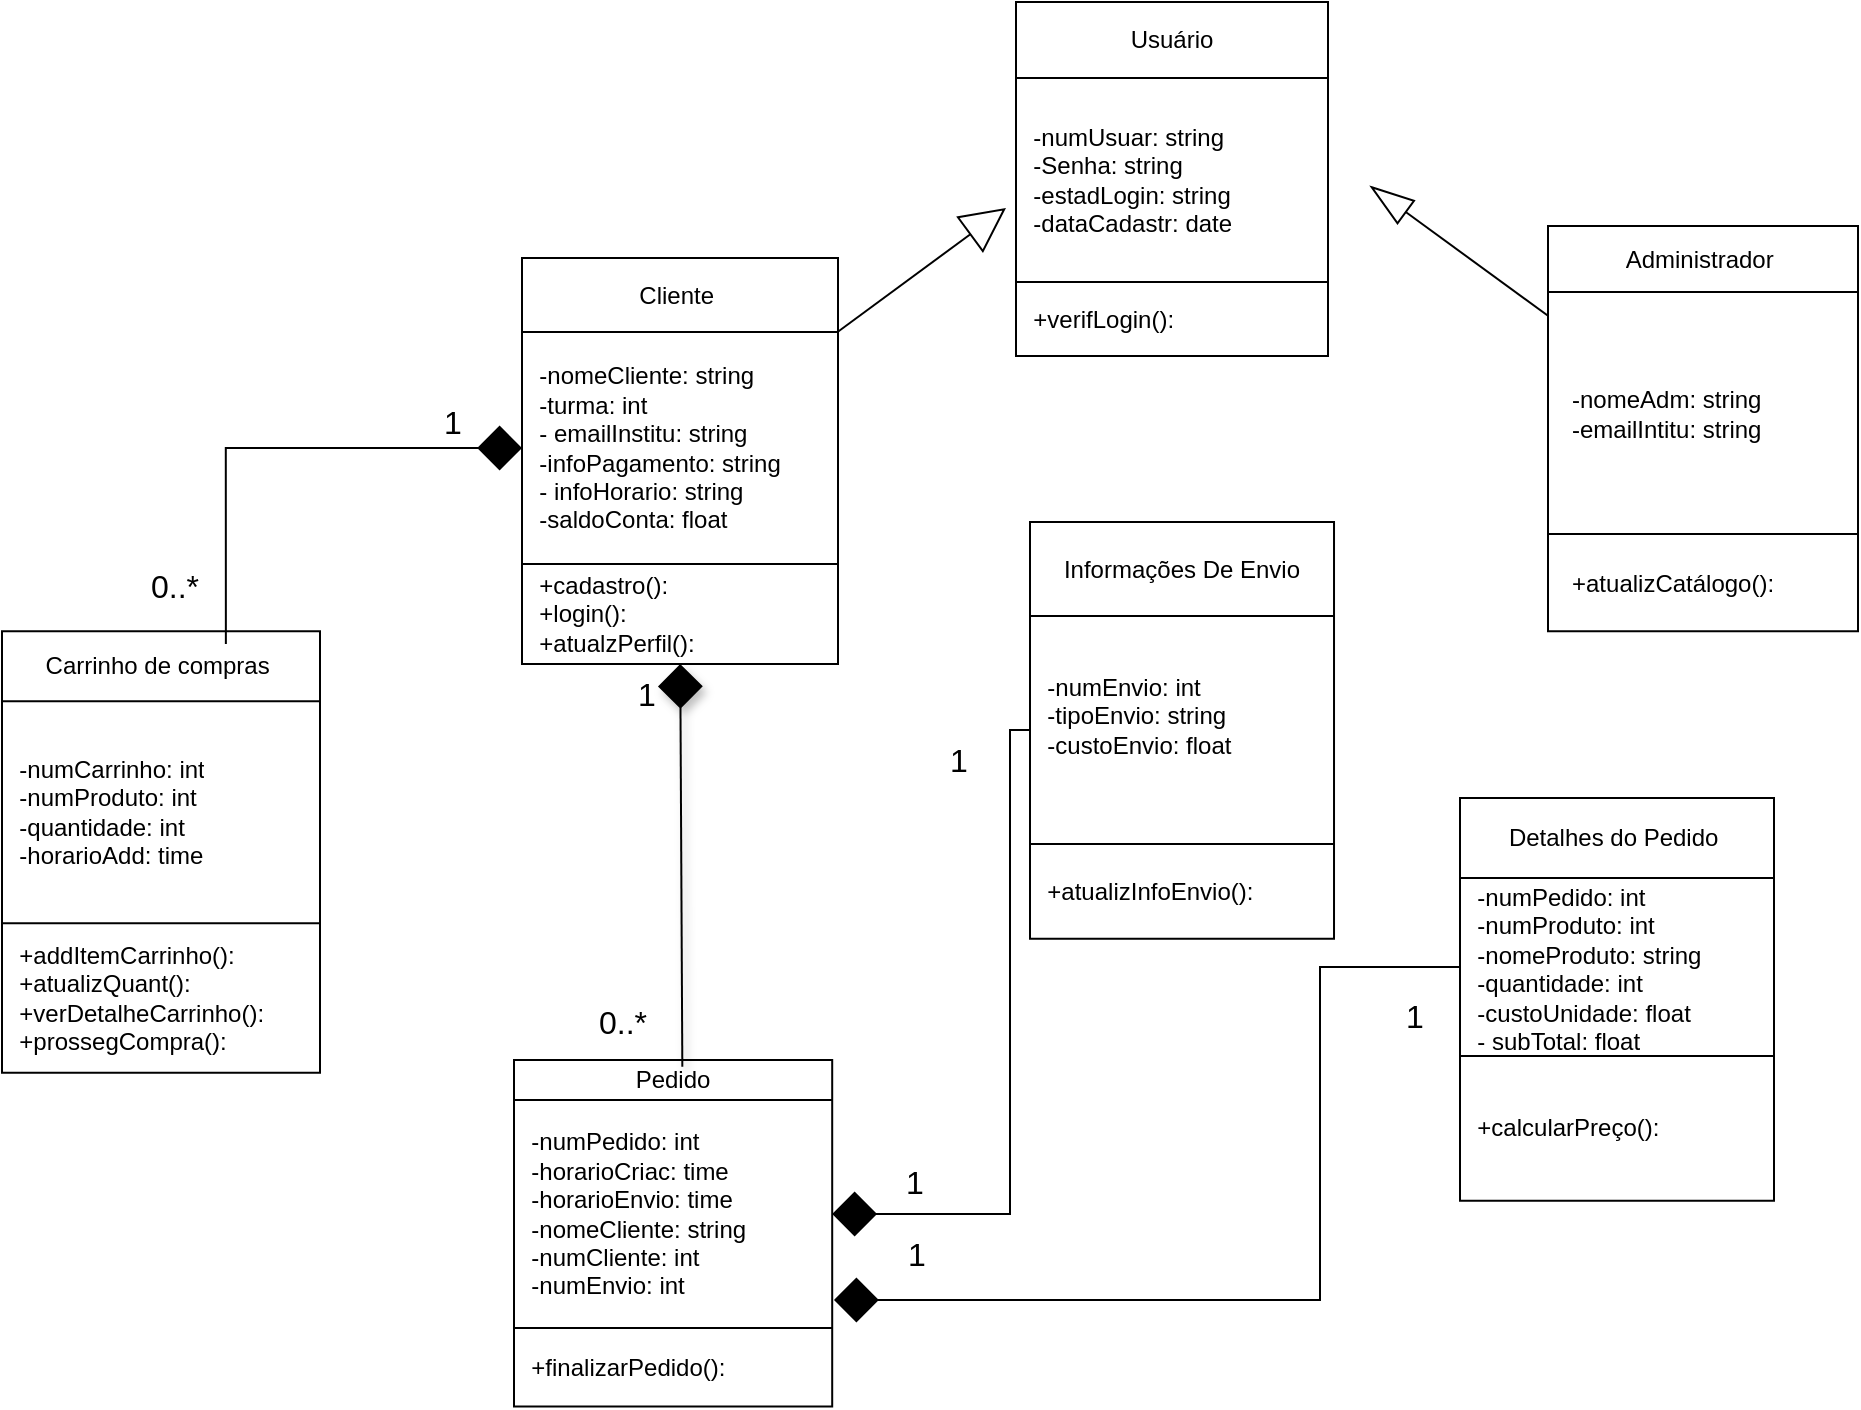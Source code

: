 <mxfile version="28.2.7">
  <diagram name="Página-2" id="g81KhQcu8tYgNyykIX9O">
    <mxGraphModel dx="1426" dy="777" grid="1" gridSize="10" guides="1" tooltips="1" connect="1" arrows="1" fold="1" page="1" pageScale="1" pageWidth="827" pageHeight="1169" math="0" shadow="0">
      <root>
        <mxCell id="0" />
        <mxCell id="1" parent="0" />
        <mxCell id="vfF3qjRgKQr_32k6vTMR-1" style="edgeStyle=none;curved=1;rounded=0;orthogonalLoop=1;jettySize=auto;html=1;fontSize=12;startSize=20;endSize=20;endArrow=blockThin;endFill=0;" edge="1" parent="1" source="vfF3qjRgKQr_32k6vTMR-2">
          <mxGeometry relative="1" as="geometry">
            <mxPoint x="724" y="132" as="targetPoint" />
          </mxGeometry>
        </mxCell>
        <mxCell id="vfF3qjRgKQr_32k6vTMR-2" value="" style="shape=table;startSize=0;container=1;collapsible=0;childLayout=tableLayout;" vertex="1" parent="1">
          <mxGeometry x="813" y="152" width="155" height="202.66" as="geometry" />
        </mxCell>
        <mxCell id="vfF3qjRgKQr_32k6vTMR-3" value="" style="shape=tableRow;horizontal=0;startSize=0;swimlaneHead=0;swimlaneBody=0;strokeColor=inherit;top=0;left=0;bottom=0;right=0;collapsible=0;dropTarget=0;fillColor=none;points=[[0,0.5],[1,0.5]];portConstraint=eastwest;" vertex="1" parent="vfF3qjRgKQr_32k6vTMR-2">
          <mxGeometry width="155" height="33" as="geometry" />
        </mxCell>
        <mxCell id="vfF3qjRgKQr_32k6vTMR-4" value="Administrador&amp;nbsp;" style="shape=partialRectangle;html=1;whiteSpace=wrap;connectable=0;strokeColor=inherit;overflow=hidden;fillColor=none;top=0;left=0;bottom=0;right=0;pointerEvents=1;" vertex="1" parent="vfF3qjRgKQr_32k6vTMR-3">
          <mxGeometry width="155" height="33" as="geometry">
            <mxRectangle width="155" height="33" as="alternateBounds" />
          </mxGeometry>
        </mxCell>
        <mxCell id="vfF3qjRgKQr_32k6vTMR-5" value="" style="shape=tableRow;horizontal=0;startSize=0;swimlaneHead=0;swimlaneBody=0;strokeColor=inherit;top=0;left=0;bottom=0;right=0;collapsible=0;dropTarget=0;fillColor=none;points=[[0,0.5],[1,0.5]];portConstraint=eastwest;" vertex="1" parent="vfF3qjRgKQr_32k6vTMR-2">
          <mxGeometry y="33" width="155" height="121" as="geometry" />
        </mxCell>
        <mxCell id="vfF3qjRgKQr_32k6vTMR-6" value="&amp;nbsp; &amp;nbsp;-nomeAdm: string&lt;div&gt;&amp;nbsp; &amp;nbsp;-emailIntitu: string&lt;/div&gt;" style="shape=partialRectangle;html=1;whiteSpace=wrap;connectable=0;strokeColor=inherit;overflow=hidden;fillColor=none;top=0;left=0;bottom=0;right=0;pointerEvents=1;align=left;" vertex="1" parent="vfF3qjRgKQr_32k6vTMR-5">
          <mxGeometry width="155" height="121" as="geometry">
            <mxRectangle width="155" height="121" as="alternateBounds" />
          </mxGeometry>
        </mxCell>
        <mxCell id="vfF3qjRgKQr_32k6vTMR-7" value="" style="shape=tableRow;horizontal=0;startSize=0;swimlaneHead=0;swimlaneBody=0;strokeColor=inherit;top=0;left=0;bottom=0;right=0;collapsible=0;dropTarget=0;fillColor=none;points=[[0,0.5],[1,0.5]];portConstraint=eastwest;" vertex="1" parent="vfF3qjRgKQr_32k6vTMR-2">
          <mxGeometry y="154" width="155" height="49" as="geometry" />
        </mxCell>
        <mxCell id="vfF3qjRgKQr_32k6vTMR-8" value="&amp;nbsp; &amp;nbsp;+atualizCatálogo():" style="shape=partialRectangle;html=1;whiteSpace=wrap;connectable=0;strokeColor=inherit;overflow=hidden;fillColor=none;top=0;left=0;bottom=0;right=0;pointerEvents=1;align=left;" vertex="1" parent="vfF3qjRgKQr_32k6vTMR-7">
          <mxGeometry width="155" height="49" as="geometry">
            <mxRectangle width="155" height="49" as="alternateBounds" />
          </mxGeometry>
        </mxCell>
        <mxCell id="vfF3qjRgKQr_32k6vTMR-9" value="" style="shape=table;startSize=0;container=1;collapsible=0;childLayout=tableLayout;" vertex="1" parent="1">
          <mxGeometry x="300" y="168" width="158" height="202.969" as="geometry" />
        </mxCell>
        <mxCell id="vfF3qjRgKQr_32k6vTMR-10" value="" style="shape=tableRow;horizontal=0;startSize=0;swimlaneHead=0;swimlaneBody=0;strokeColor=inherit;top=0;left=0;bottom=0;right=0;collapsible=0;dropTarget=0;fillColor=none;points=[[0,0.5],[1,0.5]];portConstraint=eastwest;" vertex="1" parent="vfF3qjRgKQr_32k6vTMR-9">
          <mxGeometry width="158" height="37" as="geometry" />
        </mxCell>
        <mxCell id="vfF3qjRgKQr_32k6vTMR-11" value="Cliente&amp;nbsp;" style="shape=partialRectangle;html=1;whiteSpace=wrap;connectable=0;strokeColor=inherit;overflow=hidden;fillColor=none;top=0;left=0;bottom=0;right=0;pointerEvents=1;" vertex="1" parent="vfF3qjRgKQr_32k6vTMR-10">
          <mxGeometry width="158" height="37" as="geometry">
            <mxRectangle width="158" height="37" as="alternateBounds" />
          </mxGeometry>
        </mxCell>
        <mxCell id="vfF3qjRgKQr_32k6vTMR-12" value="" style="shape=tableRow;horizontal=0;startSize=0;swimlaneHead=0;swimlaneBody=0;strokeColor=inherit;top=0;left=0;bottom=0;right=0;collapsible=0;dropTarget=0;fillColor=none;points=[[0,0.5],[1,0.5]];portConstraint=eastwest;" vertex="1" parent="vfF3qjRgKQr_32k6vTMR-9">
          <mxGeometry y="37" width="158" height="116" as="geometry" />
        </mxCell>
        <mxCell id="vfF3qjRgKQr_32k6vTMR-13" value="&amp;nbsp; -nomeCliente: string&lt;div&gt;&amp;nbsp; -turma: int&lt;br&gt;&lt;div&gt;&amp;nbsp; - emailInstitu: string&lt;/div&gt;&lt;div&gt;&amp;nbsp; -infoPagamento: string&lt;/div&gt;&lt;div&gt;&amp;nbsp; - infoHorario: string&lt;/div&gt;&lt;div&gt;&amp;nbsp; -saldoConta: float&lt;/div&gt;&lt;/div&gt;" style="shape=partialRectangle;html=1;whiteSpace=wrap;connectable=0;strokeColor=inherit;overflow=hidden;fillColor=none;top=0;left=0;bottom=0;right=0;pointerEvents=1;align=left;" vertex="1" parent="vfF3qjRgKQr_32k6vTMR-12">
          <mxGeometry width="158" height="116" as="geometry">
            <mxRectangle width="158" height="116" as="alternateBounds" />
          </mxGeometry>
        </mxCell>
        <mxCell id="vfF3qjRgKQr_32k6vTMR-14" value="" style="shape=tableRow;horizontal=0;startSize=0;swimlaneHead=0;swimlaneBody=0;strokeColor=inherit;top=0;left=0;bottom=0;right=0;collapsible=0;dropTarget=0;fillColor=none;points=[[0,0.5],[1,0.5]];portConstraint=eastwest;" vertex="1" parent="vfF3qjRgKQr_32k6vTMR-9">
          <mxGeometry y="153" width="158" height="50" as="geometry" />
        </mxCell>
        <mxCell id="vfF3qjRgKQr_32k6vTMR-15" value="&amp;nbsp; +cadastro():&lt;div&gt;&amp;nbsp; +login():&lt;/div&gt;&lt;div&gt;&amp;nbsp; +atualzPerfil():&lt;/div&gt;" style="shape=partialRectangle;html=1;whiteSpace=wrap;connectable=0;strokeColor=inherit;overflow=hidden;fillColor=none;top=0;left=0;bottom=0;right=0;pointerEvents=1;align=left;" vertex="1" parent="vfF3qjRgKQr_32k6vTMR-14">
          <mxGeometry width="158" height="50" as="geometry">
            <mxRectangle width="158" height="50" as="alternateBounds" />
          </mxGeometry>
        </mxCell>
        <mxCell id="vfF3qjRgKQr_32k6vTMR-16" value="" style="shape=table;startSize=0;container=1;collapsible=0;childLayout=tableLayout;" vertex="1" parent="1">
          <mxGeometry x="547" y="40" width="156" height="176.982" as="geometry" />
        </mxCell>
        <mxCell id="vfF3qjRgKQr_32k6vTMR-17" style="shape=tableRow;horizontal=0;startSize=0;swimlaneHead=0;swimlaneBody=0;strokeColor=inherit;top=0;left=0;bottom=0;right=0;collapsible=0;dropTarget=0;fillColor=none;points=[[0,0.5],[1,0.5]];portConstraint=eastwest;" vertex="1" parent="vfF3qjRgKQr_32k6vTMR-16">
          <mxGeometry width="156" height="38" as="geometry" />
        </mxCell>
        <mxCell id="vfF3qjRgKQr_32k6vTMR-18" value="Usuário" style="shape=partialRectangle;html=1;whiteSpace=wrap;connectable=0;strokeColor=inherit;overflow=hidden;fillColor=none;top=0;left=0;bottom=0;right=0;pointerEvents=1;" vertex="1" parent="vfF3qjRgKQr_32k6vTMR-17">
          <mxGeometry width="156" height="38" as="geometry">
            <mxRectangle width="156" height="38" as="alternateBounds" />
          </mxGeometry>
        </mxCell>
        <mxCell id="vfF3qjRgKQr_32k6vTMR-19" style="shape=tableRow;horizontal=0;startSize=0;swimlaneHead=0;swimlaneBody=0;strokeColor=inherit;top=0;left=0;bottom=0;right=0;collapsible=0;dropTarget=0;fillColor=none;points=[[0,0.5],[1,0.5]];portConstraint=eastwest;" vertex="1" parent="vfF3qjRgKQr_32k6vTMR-16">
          <mxGeometry y="38" width="156" height="102" as="geometry" />
        </mxCell>
        <mxCell id="vfF3qjRgKQr_32k6vTMR-20" value="&lt;div style=&quot;&quot;&gt;&lt;span style=&quot;background-color: transparent; color: light-dark(rgb(0, 0, 0), rgb(255, 255, 255));&quot;&gt;&amp;nbsp; -numUsuar: string&lt;/span&gt;&lt;/div&gt;&lt;div style=&quot;&quot;&gt;&lt;span style=&quot;background-color: transparent; color: light-dark(rgb(0, 0, 0), rgb(255, 255, 255));&quot;&gt;&amp;nbsp; -Senha: string&amp;nbsp; &amp;nbsp; &amp;nbsp; &amp;nbsp;&lt;/span&gt;&lt;/div&gt;&lt;div style=&quot;&quot;&gt;&amp;nbsp; -estadLogin: string&lt;/div&gt;&lt;div style=&quot;&quot;&gt;&amp;nbsp; -dataCadastr: date&lt;/div&gt;" style="shape=partialRectangle;html=1;whiteSpace=wrap;connectable=0;strokeColor=inherit;overflow=hidden;fillColor=none;top=0;left=0;bottom=0;right=0;pointerEvents=1;align=left;" vertex="1" parent="vfF3qjRgKQr_32k6vTMR-19">
          <mxGeometry width="156" height="102" as="geometry">
            <mxRectangle width="156" height="102" as="alternateBounds" />
          </mxGeometry>
        </mxCell>
        <mxCell id="vfF3qjRgKQr_32k6vTMR-21" value="" style="shape=tableRow;horizontal=0;startSize=0;swimlaneHead=0;swimlaneBody=0;strokeColor=inherit;top=0;left=0;bottom=0;right=0;collapsible=0;dropTarget=0;fillColor=none;points=[[0,0.5],[1,0.5]];portConstraint=eastwest;" vertex="1" parent="vfF3qjRgKQr_32k6vTMR-16">
          <mxGeometry y="140" width="156" height="37" as="geometry" />
        </mxCell>
        <mxCell id="vfF3qjRgKQr_32k6vTMR-22" value="&amp;nbsp; +verifLogin():" style="shape=partialRectangle;html=1;whiteSpace=wrap;connectable=0;strokeColor=inherit;overflow=hidden;fillColor=none;top=0;left=0;bottom=0;right=0;pointerEvents=1;align=left;" vertex="1" parent="vfF3qjRgKQr_32k6vTMR-21">
          <mxGeometry width="156" height="37" as="geometry">
            <mxRectangle width="156" height="37" as="alternateBounds" />
          </mxGeometry>
        </mxCell>
        <mxCell id="vfF3qjRgKQr_32k6vTMR-23" value="" style="shape=table;startSize=0;container=1;collapsible=0;childLayout=tableLayout;" vertex="1" parent="1">
          <mxGeometry x="40" y="354.66" width="159" height="220.77" as="geometry" />
        </mxCell>
        <mxCell id="vfF3qjRgKQr_32k6vTMR-24" value="" style="shape=tableRow;horizontal=0;startSize=0;swimlaneHead=0;swimlaneBody=0;strokeColor=inherit;top=0;left=0;bottom=0;right=0;collapsible=0;dropTarget=0;fillColor=none;points=[[0,0.5],[1,0.5]];portConstraint=eastwest;" vertex="1" parent="vfF3qjRgKQr_32k6vTMR-23">
          <mxGeometry width="159" height="35" as="geometry" />
        </mxCell>
        <mxCell id="vfF3qjRgKQr_32k6vTMR-25" value="Carrinho de compras&amp;nbsp;" style="shape=partialRectangle;html=1;whiteSpace=wrap;connectable=0;strokeColor=inherit;overflow=hidden;fillColor=none;top=0;left=0;bottom=0;right=0;pointerEvents=1;" vertex="1" parent="vfF3qjRgKQr_32k6vTMR-24">
          <mxGeometry width="159" height="35" as="geometry">
            <mxRectangle width="159" height="35" as="alternateBounds" />
          </mxGeometry>
        </mxCell>
        <mxCell id="vfF3qjRgKQr_32k6vTMR-26" value="" style="shape=tableRow;horizontal=0;startSize=0;swimlaneHead=0;swimlaneBody=0;strokeColor=inherit;top=0;left=0;bottom=0;right=0;collapsible=0;dropTarget=0;fillColor=none;points=[[0,0.5],[1,0.5]];portConstraint=eastwest;" vertex="1" parent="vfF3qjRgKQr_32k6vTMR-23">
          <mxGeometry y="35" width="159" height="111" as="geometry" />
        </mxCell>
        <mxCell id="vfF3qjRgKQr_32k6vTMR-27" value="&amp;nbsp; -numCarrinho: int&lt;div&gt;&amp;nbsp; -numProduto: int&lt;/div&gt;&lt;div&gt;&amp;nbsp; -quantidade: int&lt;/div&gt;&lt;div&gt;&amp;nbsp; -horarioAdd: time&lt;/div&gt;" style="shape=partialRectangle;html=1;whiteSpace=wrap;connectable=0;strokeColor=inherit;overflow=hidden;fillColor=none;top=0;left=0;bottom=0;right=0;pointerEvents=1;align=left;" vertex="1" parent="vfF3qjRgKQr_32k6vTMR-26">
          <mxGeometry width="159" height="111" as="geometry">
            <mxRectangle width="159" height="111" as="alternateBounds" />
          </mxGeometry>
        </mxCell>
        <mxCell id="vfF3qjRgKQr_32k6vTMR-28" value="" style="shape=tableRow;horizontal=0;startSize=0;swimlaneHead=0;swimlaneBody=0;strokeColor=inherit;top=0;left=0;bottom=0;right=0;collapsible=0;dropTarget=0;fillColor=none;points=[[0,0.5],[1,0.5]];portConstraint=eastwest;" vertex="1" parent="vfF3qjRgKQr_32k6vTMR-23">
          <mxGeometry y="146" width="159" height="75" as="geometry" />
        </mxCell>
        <mxCell id="vfF3qjRgKQr_32k6vTMR-29" value="&amp;nbsp; +addItemCarrinho():&lt;div&gt;&amp;nbsp; +atualizQuant():&lt;/div&gt;&lt;div&gt;&amp;nbsp; +verDetalheCarrinho():&lt;/div&gt;&lt;div&gt;&amp;nbsp; +prossegCompra():&lt;/div&gt;" style="shape=partialRectangle;html=1;whiteSpace=wrap;connectable=0;strokeColor=inherit;overflow=hidden;fillColor=none;top=0;left=0;bottom=0;right=0;pointerEvents=1;align=left;" vertex="1" parent="vfF3qjRgKQr_32k6vTMR-28">
          <mxGeometry width="159" height="75" as="geometry">
            <mxRectangle width="159" height="75" as="alternateBounds" />
          </mxGeometry>
        </mxCell>
        <mxCell id="vfF3qjRgKQr_32k6vTMR-30" value="" style="shape=table;startSize=0;container=1;collapsible=0;childLayout=tableLayout;" vertex="1" parent="1">
          <mxGeometry x="296" y="569" width="159.101" height="173.21" as="geometry" />
        </mxCell>
        <mxCell id="vfF3qjRgKQr_32k6vTMR-31" value="" style="shape=tableRow;horizontal=0;startSize=0;swimlaneHead=0;swimlaneBody=0;strokeColor=inherit;top=0;left=0;bottom=0;right=0;collapsible=0;dropTarget=0;fillColor=none;points=[[0,0.5],[1,0.5]];portConstraint=eastwest;" vertex="1" parent="vfF3qjRgKQr_32k6vTMR-30">
          <mxGeometry width="159.101" height="20" as="geometry" />
        </mxCell>
        <mxCell id="vfF3qjRgKQr_32k6vTMR-32" value="Pedido" style="shape=partialRectangle;html=1;whiteSpace=wrap;connectable=0;strokeColor=inherit;overflow=hidden;fillColor=none;top=0;left=0;bottom=0;right=0;pointerEvents=1;" vertex="1" parent="vfF3qjRgKQr_32k6vTMR-31">
          <mxGeometry width="159" height="20" as="geometry">
            <mxRectangle width="159" height="20" as="alternateBounds" />
          </mxGeometry>
        </mxCell>
        <mxCell id="vfF3qjRgKQr_32k6vTMR-33" value="" style="shape=tableRow;horizontal=0;startSize=0;swimlaneHead=0;swimlaneBody=0;strokeColor=inherit;top=0;left=0;bottom=0;right=0;collapsible=0;dropTarget=0;fillColor=none;points=[[0,0.5],[1,0.5]];portConstraint=eastwest;" vertex="1" parent="vfF3qjRgKQr_32k6vTMR-30">
          <mxGeometry y="20" width="159.101" height="114" as="geometry" />
        </mxCell>
        <mxCell id="vfF3qjRgKQr_32k6vTMR-34" value="&amp;nbsp; -numPedido: int&lt;div&gt;&amp;nbsp; -horarioCriac: time&lt;/div&gt;&lt;div&gt;&amp;nbsp; -horarioEnvio: time&lt;/div&gt;&lt;div&gt;&amp;nbsp; -nomeCliente: string&lt;/div&gt;&lt;div&gt;&amp;nbsp; -numCliente: int&lt;/div&gt;&lt;div&gt;&amp;nbsp; -numEnvio: int&lt;/div&gt;" style="shape=partialRectangle;html=1;whiteSpace=wrap;connectable=0;strokeColor=inherit;overflow=hidden;fillColor=none;top=0;left=0;bottom=0;right=0;pointerEvents=1;align=left;" vertex="1" parent="vfF3qjRgKQr_32k6vTMR-33">
          <mxGeometry width="159" height="114" as="geometry">
            <mxRectangle width="159" height="114" as="alternateBounds" />
          </mxGeometry>
        </mxCell>
        <mxCell id="vfF3qjRgKQr_32k6vTMR-35" value="" style="shape=tableRow;horizontal=0;startSize=0;swimlaneHead=0;swimlaneBody=0;strokeColor=inherit;top=0;left=0;bottom=0;right=0;collapsible=0;dropTarget=0;fillColor=none;points=[[0,0.5],[1,0.5]];portConstraint=eastwest;" vertex="1" parent="vfF3qjRgKQr_32k6vTMR-30">
          <mxGeometry y="134" width="159.101" height="39" as="geometry" />
        </mxCell>
        <mxCell id="vfF3qjRgKQr_32k6vTMR-36" value="&amp;nbsp; +finalizarPedido():" style="shape=partialRectangle;html=1;whiteSpace=wrap;connectable=0;strokeColor=inherit;overflow=hidden;fillColor=none;top=0;left=0;bottom=0;right=0;pointerEvents=1;align=left;" vertex="1" parent="vfF3qjRgKQr_32k6vTMR-35">
          <mxGeometry width="159" height="39" as="geometry">
            <mxRectangle width="159" height="39" as="alternateBounds" />
          </mxGeometry>
        </mxCell>
        <mxCell id="vfF3qjRgKQr_32k6vTMR-37" value="" style="shape=table;startSize=0;container=1;collapsible=0;childLayout=tableLayout;align=left;" vertex="1" parent="1">
          <mxGeometry x="554" y="300" width="152.011" height="208.34" as="geometry" />
        </mxCell>
        <mxCell id="vfF3qjRgKQr_32k6vTMR-38" value="" style="shape=tableRow;horizontal=0;startSize=0;swimlaneHead=0;swimlaneBody=0;strokeColor=inherit;top=0;left=0;bottom=0;right=0;collapsible=0;dropTarget=0;fillColor=none;points=[[0,0.5],[1,0.5]];portConstraint=eastwest;" vertex="1" parent="vfF3qjRgKQr_32k6vTMR-37">
          <mxGeometry width="152.011" height="47" as="geometry" />
        </mxCell>
        <mxCell id="vfF3qjRgKQr_32k6vTMR-39" value="Informações De Envio" style="shape=partialRectangle;html=1;whiteSpace=wrap;connectable=0;strokeColor=inherit;overflow=hidden;fillColor=none;top=0;left=0;bottom=0;right=0;pointerEvents=1;" vertex="1" parent="vfF3qjRgKQr_32k6vTMR-38">
          <mxGeometry width="152" height="47" as="geometry">
            <mxRectangle width="152" height="47" as="alternateBounds" />
          </mxGeometry>
        </mxCell>
        <mxCell id="vfF3qjRgKQr_32k6vTMR-40" value="" style="shape=tableRow;horizontal=0;startSize=0;swimlaneHead=0;swimlaneBody=0;strokeColor=inherit;top=0;left=0;bottom=0;right=0;collapsible=0;dropTarget=0;fillColor=none;points=[[0,0.5],[1,0.5]];portConstraint=eastwest;" vertex="1" parent="vfF3qjRgKQr_32k6vTMR-37">
          <mxGeometry y="47" width="152.011" height="114" as="geometry" />
        </mxCell>
        <mxCell id="vfF3qjRgKQr_32k6vTMR-41" value="&amp;nbsp; -numEnvio: int&lt;div&gt;&amp;nbsp; -tipoEnvio: string&lt;/div&gt;&lt;div&gt;&amp;nbsp; -custoEnvio: float&lt;/div&gt;&lt;div&gt;&amp;nbsp;&amp;nbsp;&lt;/div&gt;" style="shape=partialRectangle;html=1;whiteSpace=wrap;connectable=0;strokeColor=inherit;overflow=hidden;fillColor=none;top=0;left=0;bottom=0;right=0;pointerEvents=1;align=left;" vertex="1" parent="vfF3qjRgKQr_32k6vTMR-40">
          <mxGeometry width="152" height="114" as="geometry">
            <mxRectangle width="152" height="114" as="alternateBounds" />
          </mxGeometry>
        </mxCell>
        <mxCell id="vfF3qjRgKQr_32k6vTMR-42" value="" style="shape=tableRow;horizontal=0;startSize=0;swimlaneHead=0;swimlaneBody=0;strokeColor=inherit;top=0;left=0;bottom=0;right=0;collapsible=0;dropTarget=0;fillColor=none;points=[[0,0.5],[1,0.5]];portConstraint=eastwest;" vertex="1" parent="vfF3qjRgKQr_32k6vTMR-37">
          <mxGeometry y="161" width="152.011" height="47" as="geometry" />
        </mxCell>
        <mxCell id="vfF3qjRgKQr_32k6vTMR-43" value="&amp;nbsp; +atualizInfoEnvio():" style="shape=partialRectangle;html=1;whiteSpace=wrap;connectable=0;strokeColor=inherit;overflow=hidden;fillColor=none;top=0;left=0;bottom=0;right=0;pointerEvents=1;align=left;" vertex="1" parent="vfF3qjRgKQr_32k6vTMR-42">
          <mxGeometry width="152" height="47" as="geometry">
            <mxRectangle width="152" height="47" as="alternateBounds" />
          </mxGeometry>
        </mxCell>
        <mxCell id="vfF3qjRgKQr_32k6vTMR-44" value="" style="shape=table;startSize=0;container=1;collapsible=0;childLayout=tableLayout;" vertex="1" parent="1">
          <mxGeometry x="769" y="438" width="157" height="201.413" as="geometry" />
        </mxCell>
        <mxCell id="vfF3qjRgKQr_32k6vTMR-45" value="" style="shape=tableRow;horizontal=0;startSize=0;swimlaneHead=0;swimlaneBody=0;strokeColor=inherit;top=0;left=0;bottom=0;right=0;collapsible=0;dropTarget=0;fillColor=none;points=[[0,0.5],[1,0.5]];portConstraint=eastwest;" vertex="1" parent="vfF3qjRgKQr_32k6vTMR-44">
          <mxGeometry width="157" height="40" as="geometry" />
        </mxCell>
        <mxCell id="vfF3qjRgKQr_32k6vTMR-46" value="Detalhes do Pedido&amp;nbsp;" style="shape=partialRectangle;html=1;whiteSpace=wrap;connectable=0;strokeColor=inherit;overflow=hidden;fillColor=none;top=0;left=0;bottom=0;right=0;pointerEvents=1;" vertex="1" parent="vfF3qjRgKQr_32k6vTMR-45">
          <mxGeometry width="157" height="40" as="geometry">
            <mxRectangle width="157" height="40" as="alternateBounds" />
          </mxGeometry>
        </mxCell>
        <mxCell id="vfF3qjRgKQr_32k6vTMR-47" value="" style="shape=tableRow;horizontal=0;startSize=0;swimlaneHead=0;swimlaneBody=0;strokeColor=inherit;top=0;left=0;bottom=0;right=0;collapsible=0;dropTarget=0;fillColor=none;points=[[0,0.5],[1,0.5]];portConstraint=eastwest;" vertex="1" parent="vfF3qjRgKQr_32k6vTMR-44">
          <mxGeometry y="40" width="157" height="89" as="geometry" />
        </mxCell>
        <mxCell id="vfF3qjRgKQr_32k6vTMR-48" value="&amp;nbsp; -numPedido: int&lt;div&gt;&amp;nbsp; -numProduto: int&lt;/div&gt;&lt;div&gt;&amp;nbsp; -nomeProduto: string&lt;/div&gt;&lt;div&gt;&amp;nbsp; -quantidade: int&amp;nbsp;&lt;/div&gt;&lt;div&gt;&amp;nbsp; -custoUnidade: float&lt;/div&gt;&lt;div&gt;&amp;nbsp; - subTotal: float&lt;/div&gt;" style="shape=partialRectangle;html=1;whiteSpace=wrap;connectable=0;strokeColor=inherit;overflow=hidden;fillColor=none;top=0;left=0;bottom=0;right=0;pointerEvents=1;align=left;" vertex="1" parent="vfF3qjRgKQr_32k6vTMR-47">
          <mxGeometry width="157" height="89" as="geometry">
            <mxRectangle width="157" height="89" as="alternateBounds" />
          </mxGeometry>
        </mxCell>
        <mxCell id="vfF3qjRgKQr_32k6vTMR-49" value="" style="shape=tableRow;horizontal=0;startSize=0;swimlaneHead=0;swimlaneBody=0;strokeColor=inherit;top=0;left=0;bottom=0;right=0;collapsible=0;dropTarget=0;fillColor=none;points=[[0,0.5],[1,0.5]];portConstraint=eastwest;" vertex="1" parent="vfF3qjRgKQr_32k6vTMR-44">
          <mxGeometry y="129" width="157" height="72" as="geometry" />
        </mxCell>
        <mxCell id="vfF3qjRgKQr_32k6vTMR-50" value="&amp;nbsp; +calcularPreço():" style="shape=partialRectangle;html=1;whiteSpace=wrap;connectable=0;strokeColor=inherit;overflow=hidden;fillColor=none;top=0;left=0;bottom=0;right=0;pointerEvents=1;align=left;" vertex="1" parent="vfF3qjRgKQr_32k6vTMR-49">
          <mxGeometry width="157" height="72" as="geometry">
            <mxRectangle width="157" height="72" as="alternateBounds" />
          </mxGeometry>
        </mxCell>
        <mxCell id="vfF3qjRgKQr_32k6vTMR-51" style="edgeStyle=none;curved=1;rounded=0;orthogonalLoop=1;jettySize=auto;html=1;fontSize=12;startSize=20;endSize=20;endArrow=block;endFill=0;" edge="1" parent="1" source="vfF3qjRgKQr_32k6vTMR-12">
          <mxGeometry relative="1" as="geometry">
            <mxPoint x="542" y="143" as="targetPoint" />
          </mxGeometry>
        </mxCell>
        <mxCell id="vfF3qjRgKQr_32k6vTMR-52" value="" style="edgeStyle=none;orthogonalLoop=1;jettySize=auto;html=1;rounded=0;fontSize=12;startSize=20;endSize=20;curved=1;exitX=0.529;exitY=0.167;exitDx=0;exitDy=0;exitPerimeter=0;endArrow=diamond;endFill=1;shadow=1;" edge="1" parent="1" source="vfF3qjRgKQr_32k6vTMR-31" target="vfF3qjRgKQr_32k6vTMR-14">
          <mxGeometry width="140" relative="1" as="geometry">
            <mxPoint x="296" y="592" as="sourcePoint" />
            <mxPoint x="436" y="592" as="targetPoint" />
            <Array as="points" />
          </mxGeometry>
        </mxCell>
        <mxCell id="vfF3qjRgKQr_32k6vTMR-53" value="" style="edgeStyle=segmentEdgeStyle;endArrow=diamond;html=1;curved=0;rounded=0;endSize=20;startSize=20;sourcePerimeterSpacing=0;targetPerimeterSpacing=0;fontSize=12;exitX=0.704;exitY=0.181;exitDx=0;exitDy=0;exitPerimeter=0;entryX=0;entryY=0.5;entryDx=0;entryDy=0;endFill=1;" edge="1" parent="1" source="vfF3qjRgKQr_32k6vTMR-24" target="vfF3qjRgKQr_32k6vTMR-12">
          <mxGeometry width="140" relative="1" as="geometry">
            <mxPoint x="128" y="537" as="sourcePoint" />
            <mxPoint x="268" y="597" as="targetPoint" />
            <Array as="points">
              <mxPoint x="152" y="263" />
            </Array>
          </mxGeometry>
        </mxCell>
        <mxCell id="vfF3qjRgKQr_32k6vTMR-54" value="" style="edgeStyle=segmentEdgeStyle;endArrow=diamond;html=1;curved=0;rounded=0;endSize=20;startSize=20;sourcePerimeterSpacing=0;targetPerimeterSpacing=0;fontSize=12;exitX=0;exitY=0.5;exitDx=0;exitDy=0;endFill=1;" edge="1" parent="1" source="vfF3qjRgKQr_32k6vTMR-47">
          <mxGeometry width="140" relative="1" as="geometry">
            <mxPoint x="566" y="774" as="sourcePoint" />
            <mxPoint x="456" y="689" as="targetPoint" />
            <Array as="points">
              <mxPoint x="699" y="523" />
              <mxPoint x="699" y="689" />
            </Array>
          </mxGeometry>
        </mxCell>
        <mxCell id="vfF3qjRgKQr_32k6vTMR-55" value="1" style="text;html=1;align=center;verticalAlign=middle;resizable=0;points=[];autosize=1;strokeColor=none;fillColor=none;fontSize=16;" vertex="1" parent="1">
          <mxGeometry x="348" y="370.5" width="27" height="31" as="geometry" />
        </mxCell>
        <mxCell id="vfF3qjRgKQr_32k6vTMR-56" value="1" style="text;html=1;align=center;verticalAlign=middle;resizable=0;points=[];autosize=1;strokeColor=none;fillColor=none;fontSize=16;" vertex="1" parent="1">
          <mxGeometry x="251" y="234.5" width="27" height="31" as="geometry" />
        </mxCell>
        <mxCell id="vfF3qjRgKQr_32k6vTMR-57" value="0..*" style="text;html=1;align=center;verticalAlign=middle;resizable=0;points=[];autosize=1;strokeColor=none;fillColor=none;fontSize=16;" vertex="1" parent="1">
          <mxGeometry x="105" y="316.5" width="42" height="31" as="geometry" />
        </mxCell>
        <mxCell id="vfF3qjRgKQr_32k6vTMR-58" value="0..*" style="text;html=1;align=center;verticalAlign=middle;resizable=0;points=[];autosize=1;strokeColor=none;fillColor=none;fontSize=16;" vertex="1" parent="1">
          <mxGeometry x="329" y="534.5" width="42" height="31" as="geometry" />
        </mxCell>
        <mxCell id="vfF3qjRgKQr_32k6vTMR-59" value="" style="edgeStyle=segmentEdgeStyle;endArrow=diamond;html=1;curved=0;rounded=0;endSize=20;startSize=20;sourcePerimeterSpacing=0;targetPerimeterSpacing=0;fontSize=12;exitX=0;exitY=0.5;exitDx=0;exitDy=0;entryX=1;entryY=0.5;entryDx=0;entryDy=0;endFill=1;" edge="1" parent="1" source="vfF3qjRgKQr_32k6vTMR-40" target="vfF3qjRgKQr_32k6vTMR-33">
          <mxGeometry width="140" relative="1" as="geometry">
            <mxPoint x="474" y="520" as="sourcePoint" />
            <mxPoint x="614" y="580" as="targetPoint" />
            <Array as="points">
              <mxPoint x="544" y="404" />
              <mxPoint x="544" y="646" />
            </Array>
          </mxGeometry>
        </mxCell>
        <mxCell id="vfF3qjRgKQr_32k6vTMR-60" value="1" style="text;html=1;align=center;verticalAlign=middle;resizable=0;points=[];autosize=1;strokeColor=none;fillColor=none;fontSize=16;" vertex="1" parent="1">
          <mxGeometry x="504" y="403.5" width="27" height="31" as="geometry" />
        </mxCell>
        <mxCell id="vfF3qjRgKQr_32k6vTMR-61" value="1" style="text;html=1;align=center;verticalAlign=middle;resizable=0;points=[];autosize=1;strokeColor=none;fillColor=none;fontSize=16;" vertex="1" parent="1">
          <mxGeometry x="482" y="614.5" width="27" height="31" as="geometry" />
        </mxCell>
        <mxCell id="vfF3qjRgKQr_32k6vTMR-62" value="1" style="text;html=1;align=center;verticalAlign=middle;resizable=0;points=[];autosize=1;strokeColor=none;fillColor=none;fontSize=16;" vertex="1" parent="1">
          <mxGeometry x="732" y="531.5" width="27" height="31" as="geometry" />
        </mxCell>
        <mxCell id="vfF3qjRgKQr_32k6vTMR-63" value="1" style="text;html=1;align=center;verticalAlign=middle;resizable=0;points=[];autosize=1;strokeColor=none;fillColor=none;fontSize=16;" vertex="1" parent="1">
          <mxGeometry x="483" y="650.5" width="27" height="31" as="geometry" />
        </mxCell>
      </root>
    </mxGraphModel>
  </diagram>
</mxfile>
